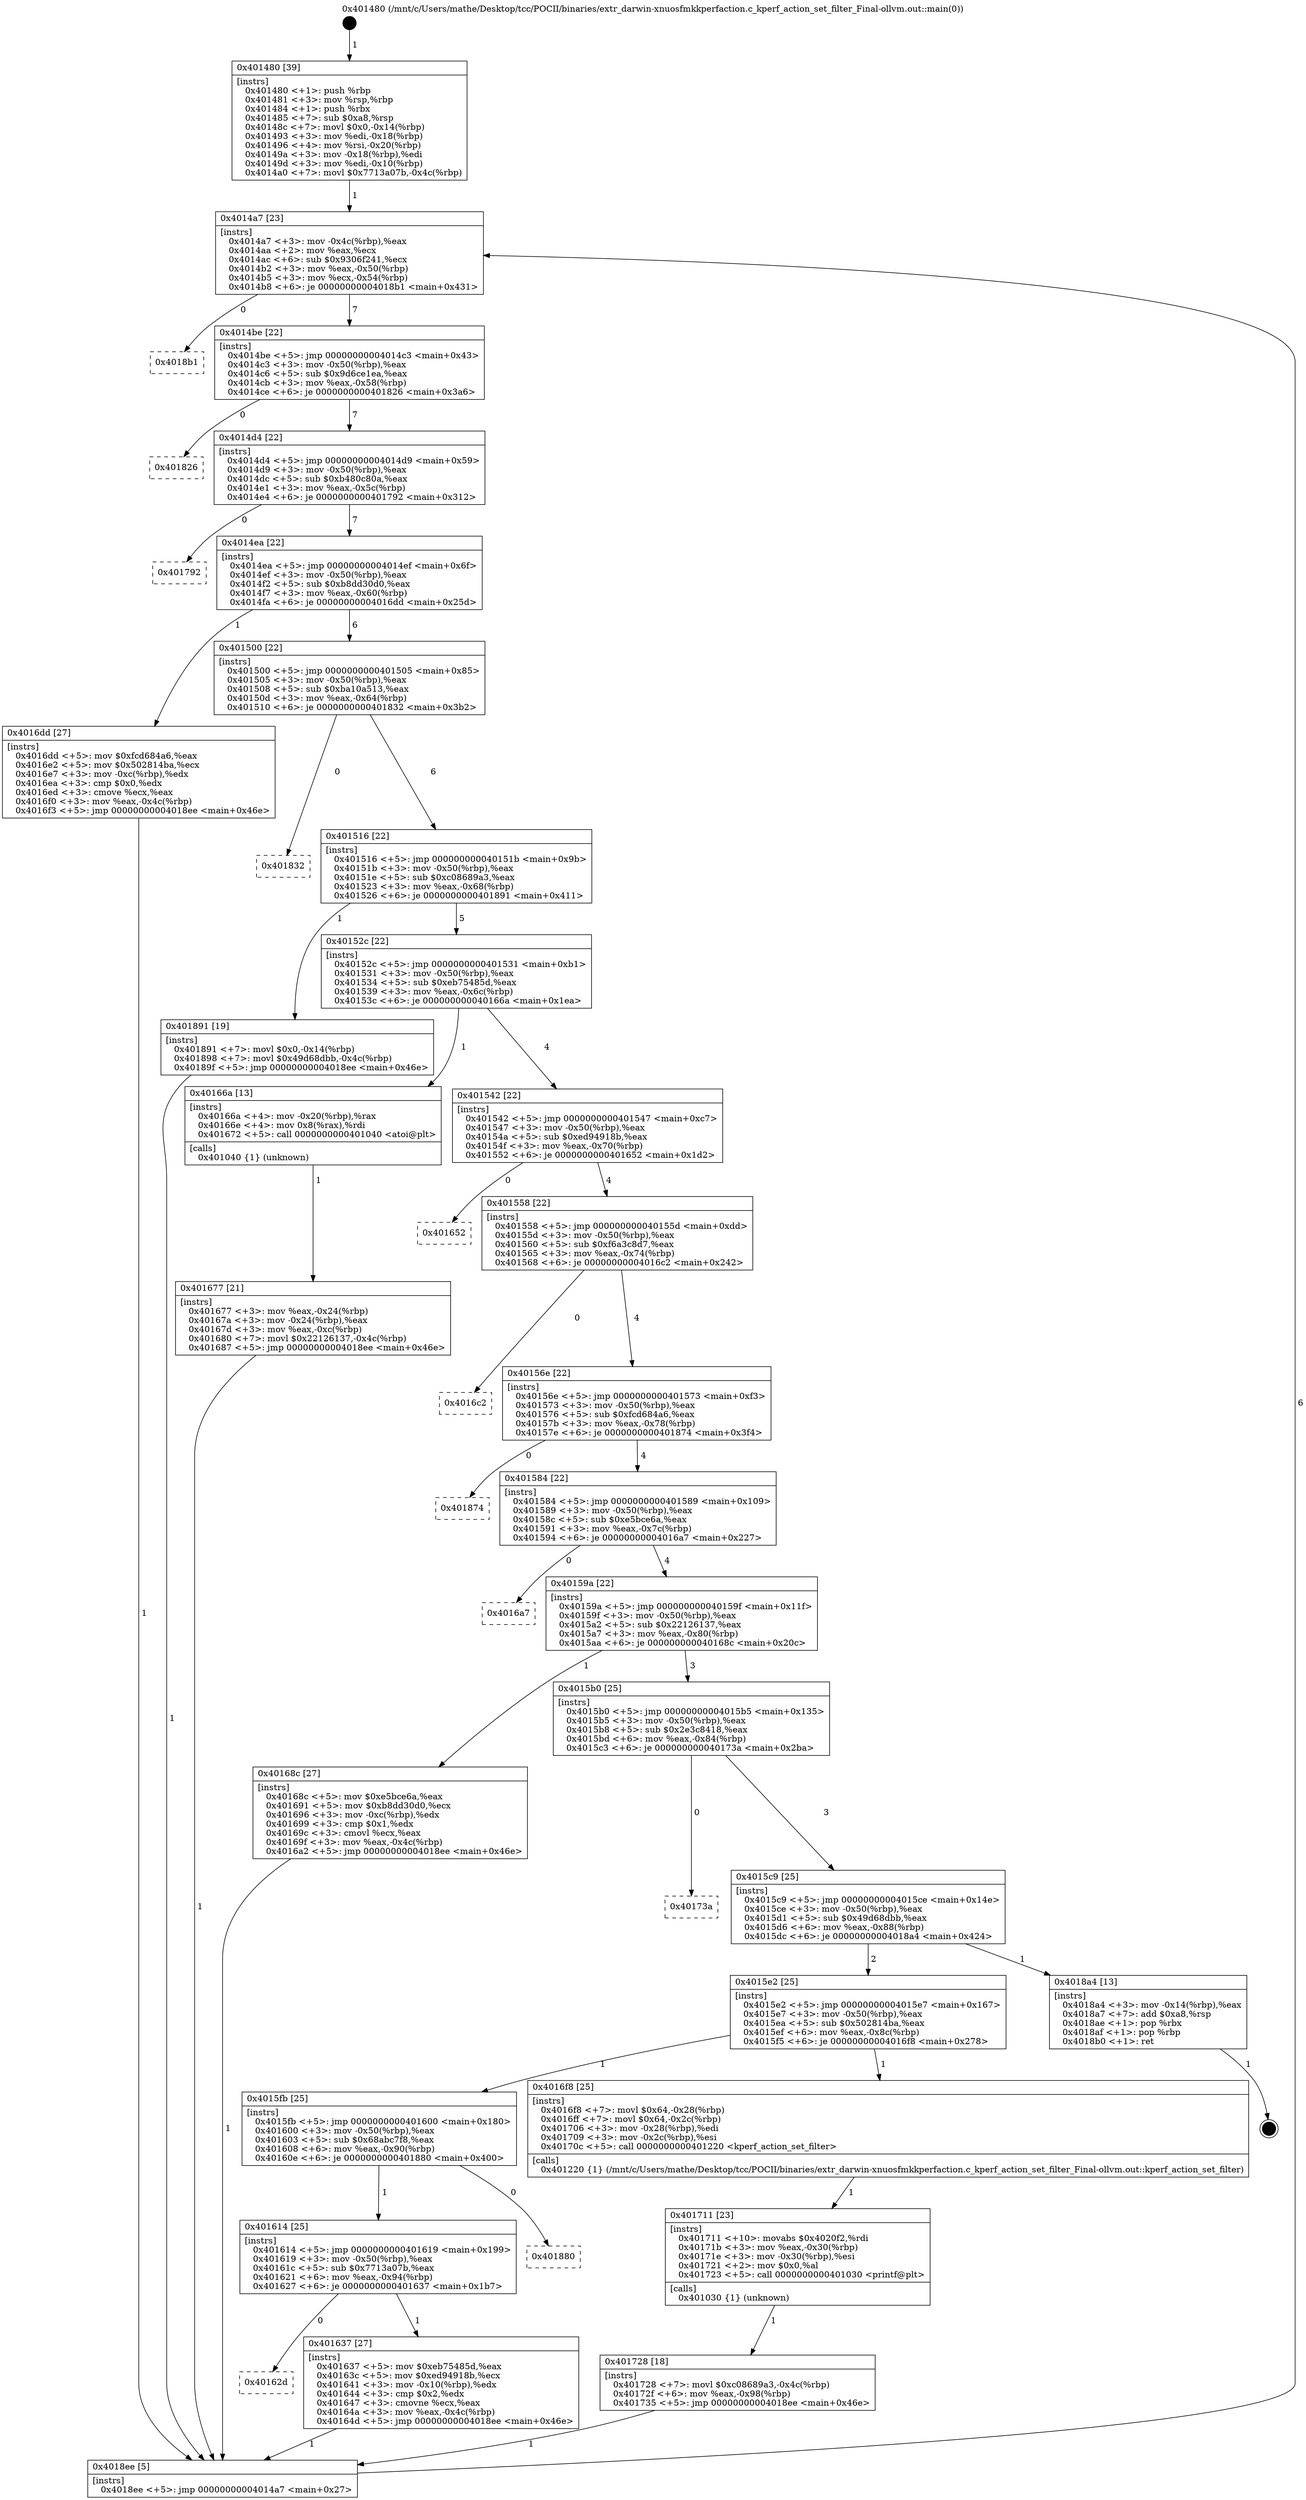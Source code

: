 digraph "0x401480" {
  label = "0x401480 (/mnt/c/Users/mathe/Desktop/tcc/POCII/binaries/extr_darwin-xnuosfmkkperfaction.c_kperf_action_set_filter_Final-ollvm.out::main(0))"
  labelloc = "t"
  node[shape=record]

  Entry [label="",width=0.3,height=0.3,shape=circle,fillcolor=black,style=filled]
  "0x4014a7" [label="{
     0x4014a7 [23]\l
     | [instrs]\l
     &nbsp;&nbsp;0x4014a7 \<+3\>: mov -0x4c(%rbp),%eax\l
     &nbsp;&nbsp;0x4014aa \<+2\>: mov %eax,%ecx\l
     &nbsp;&nbsp;0x4014ac \<+6\>: sub $0x9306f241,%ecx\l
     &nbsp;&nbsp;0x4014b2 \<+3\>: mov %eax,-0x50(%rbp)\l
     &nbsp;&nbsp;0x4014b5 \<+3\>: mov %ecx,-0x54(%rbp)\l
     &nbsp;&nbsp;0x4014b8 \<+6\>: je 00000000004018b1 \<main+0x431\>\l
  }"]
  "0x4018b1" [label="{
     0x4018b1\l
  }", style=dashed]
  "0x4014be" [label="{
     0x4014be [22]\l
     | [instrs]\l
     &nbsp;&nbsp;0x4014be \<+5\>: jmp 00000000004014c3 \<main+0x43\>\l
     &nbsp;&nbsp;0x4014c3 \<+3\>: mov -0x50(%rbp),%eax\l
     &nbsp;&nbsp;0x4014c6 \<+5\>: sub $0x9d6ce1ea,%eax\l
     &nbsp;&nbsp;0x4014cb \<+3\>: mov %eax,-0x58(%rbp)\l
     &nbsp;&nbsp;0x4014ce \<+6\>: je 0000000000401826 \<main+0x3a6\>\l
  }"]
  Exit [label="",width=0.3,height=0.3,shape=circle,fillcolor=black,style=filled,peripheries=2]
  "0x401826" [label="{
     0x401826\l
  }", style=dashed]
  "0x4014d4" [label="{
     0x4014d4 [22]\l
     | [instrs]\l
     &nbsp;&nbsp;0x4014d4 \<+5\>: jmp 00000000004014d9 \<main+0x59\>\l
     &nbsp;&nbsp;0x4014d9 \<+3\>: mov -0x50(%rbp),%eax\l
     &nbsp;&nbsp;0x4014dc \<+5\>: sub $0xb480c80a,%eax\l
     &nbsp;&nbsp;0x4014e1 \<+3\>: mov %eax,-0x5c(%rbp)\l
     &nbsp;&nbsp;0x4014e4 \<+6\>: je 0000000000401792 \<main+0x312\>\l
  }"]
  "0x401728" [label="{
     0x401728 [18]\l
     | [instrs]\l
     &nbsp;&nbsp;0x401728 \<+7\>: movl $0xc08689a3,-0x4c(%rbp)\l
     &nbsp;&nbsp;0x40172f \<+6\>: mov %eax,-0x98(%rbp)\l
     &nbsp;&nbsp;0x401735 \<+5\>: jmp 00000000004018ee \<main+0x46e\>\l
  }"]
  "0x401792" [label="{
     0x401792\l
  }", style=dashed]
  "0x4014ea" [label="{
     0x4014ea [22]\l
     | [instrs]\l
     &nbsp;&nbsp;0x4014ea \<+5\>: jmp 00000000004014ef \<main+0x6f\>\l
     &nbsp;&nbsp;0x4014ef \<+3\>: mov -0x50(%rbp),%eax\l
     &nbsp;&nbsp;0x4014f2 \<+5\>: sub $0xb8dd30d0,%eax\l
     &nbsp;&nbsp;0x4014f7 \<+3\>: mov %eax,-0x60(%rbp)\l
     &nbsp;&nbsp;0x4014fa \<+6\>: je 00000000004016dd \<main+0x25d\>\l
  }"]
  "0x401711" [label="{
     0x401711 [23]\l
     | [instrs]\l
     &nbsp;&nbsp;0x401711 \<+10\>: movabs $0x4020f2,%rdi\l
     &nbsp;&nbsp;0x40171b \<+3\>: mov %eax,-0x30(%rbp)\l
     &nbsp;&nbsp;0x40171e \<+3\>: mov -0x30(%rbp),%esi\l
     &nbsp;&nbsp;0x401721 \<+2\>: mov $0x0,%al\l
     &nbsp;&nbsp;0x401723 \<+5\>: call 0000000000401030 \<printf@plt\>\l
     | [calls]\l
     &nbsp;&nbsp;0x401030 \{1\} (unknown)\l
  }"]
  "0x4016dd" [label="{
     0x4016dd [27]\l
     | [instrs]\l
     &nbsp;&nbsp;0x4016dd \<+5\>: mov $0xfcd684a6,%eax\l
     &nbsp;&nbsp;0x4016e2 \<+5\>: mov $0x502814ba,%ecx\l
     &nbsp;&nbsp;0x4016e7 \<+3\>: mov -0xc(%rbp),%edx\l
     &nbsp;&nbsp;0x4016ea \<+3\>: cmp $0x0,%edx\l
     &nbsp;&nbsp;0x4016ed \<+3\>: cmove %ecx,%eax\l
     &nbsp;&nbsp;0x4016f0 \<+3\>: mov %eax,-0x4c(%rbp)\l
     &nbsp;&nbsp;0x4016f3 \<+5\>: jmp 00000000004018ee \<main+0x46e\>\l
  }"]
  "0x401500" [label="{
     0x401500 [22]\l
     | [instrs]\l
     &nbsp;&nbsp;0x401500 \<+5\>: jmp 0000000000401505 \<main+0x85\>\l
     &nbsp;&nbsp;0x401505 \<+3\>: mov -0x50(%rbp),%eax\l
     &nbsp;&nbsp;0x401508 \<+5\>: sub $0xba10a513,%eax\l
     &nbsp;&nbsp;0x40150d \<+3\>: mov %eax,-0x64(%rbp)\l
     &nbsp;&nbsp;0x401510 \<+6\>: je 0000000000401832 \<main+0x3b2\>\l
  }"]
  "0x401677" [label="{
     0x401677 [21]\l
     | [instrs]\l
     &nbsp;&nbsp;0x401677 \<+3\>: mov %eax,-0x24(%rbp)\l
     &nbsp;&nbsp;0x40167a \<+3\>: mov -0x24(%rbp),%eax\l
     &nbsp;&nbsp;0x40167d \<+3\>: mov %eax,-0xc(%rbp)\l
     &nbsp;&nbsp;0x401680 \<+7\>: movl $0x22126137,-0x4c(%rbp)\l
     &nbsp;&nbsp;0x401687 \<+5\>: jmp 00000000004018ee \<main+0x46e\>\l
  }"]
  "0x401832" [label="{
     0x401832\l
  }", style=dashed]
  "0x401516" [label="{
     0x401516 [22]\l
     | [instrs]\l
     &nbsp;&nbsp;0x401516 \<+5\>: jmp 000000000040151b \<main+0x9b\>\l
     &nbsp;&nbsp;0x40151b \<+3\>: mov -0x50(%rbp),%eax\l
     &nbsp;&nbsp;0x40151e \<+5\>: sub $0xc08689a3,%eax\l
     &nbsp;&nbsp;0x401523 \<+3\>: mov %eax,-0x68(%rbp)\l
     &nbsp;&nbsp;0x401526 \<+6\>: je 0000000000401891 \<main+0x411\>\l
  }"]
  "0x401480" [label="{
     0x401480 [39]\l
     | [instrs]\l
     &nbsp;&nbsp;0x401480 \<+1\>: push %rbp\l
     &nbsp;&nbsp;0x401481 \<+3\>: mov %rsp,%rbp\l
     &nbsp;&nbsp;0x401484 \<+1\>: push %rbx\l
     &nbsp;&nbsp;0x401485 \<+7\>: sub $0xa8,%rsp\l
     &nbsp;&nbsp;0x40148c \<+7\>: movl $0x0,-0x14(%rbp)\l
     &nbsp;&nbsp;0x401493 \<+3\>: mov %edi,-0x18(%rbp)\l
     &nbsp;&nbsp;0x401496 \<+4\>: mov %rsi,-0x20(%rbp)\l
     &nbsp;&nbsp;0x40149a \<+3\>: mov -0x18(%rbp),%edi\l
     &nbsp;&nbsp;0x40149d \<+3\>: mov %edi,-0x10(%rbp)\l
     &nbsp;&nbsp;0x4014a0 \<+7\>: movl $0x7713a07b,-0x4c(%rbp)\l
  }"]
  "0x401891" [label="{
     0x401891 [19]\l
     | [instrs]\l
     &nbsp;&nbsp;0x401891 \<+7\>: movl $0x0,-0x14(%rbp)\l
     &nbsp;&nbsp;0x401898 \<+7\>: movl $0x49d68dbb,-0x4c(%rbp)\l
     &nbsp;&nbsp;0x40189f \<+5\>: jmp 00000000004018ee \<main+0x46e\>\l
  }"]
  "0x40152c" [label="{
     0x40152c [22]\l
     | [instrs]\l
     &nbsp;&nbsp;0x40152c \<+5\>: jmp 0000000000401531 \<main+0xb1\>\l
     &nbsp;&nbsp;0x401531 \<+3\>: mov -0x50(%rbp),%eax\l
     &nbsp;&nbsp;0x401534 \<+5\>: sub $0xeb75485d,%eax\l
     &nbsp;&nbsp;0x401539 \<+3\>: mov %eax,-0x6c(%rbp)\l
     &nbsp;&nbsp;0x40153c \<+6\>: je 000000000040166a \<main+0x1ea\>\l
  }"]
  "0x4018ee" [label="{
     0x4018ee [5]\l
     | [instrs]\l
     &nbsp;&nbsp;0x4018ee \<+5\>: jmp 00000000004014a7 \<main+0x27\>\l
  }"]
  "0x40166a" [label="{
     0x40166a [13]\l
     | [instrs]\l
     &nbsp;&nbsp;0x40166a \<+4\>: mov -0x20(%rbp),%rax\l
     &nbsp;&nbsp;0x40166e \<+4\>: mov 0x8(%rax),%rdi\l
     &nbsp;&nbsp;0x401672 \<+5\>: call 0000000000401040 \<atoi@plt\>\l
     | [calls]\l
     &nbsp;&nbsp;0x401040 \{1\} (unknown)\l
  }"]
  "0x401542" [label="{
     0x401542 [22]\l
     | [instrs]\l
     &nbsp;&nbsp;0x401542 \<+5\>: jmp 0000000000401547 \<main+0xc7\>\l
     &nbsp;&nbsp;0x401547 \<+3\>: mov -0x50(%rbp),%eax\l
     &nbsp;&nbsp;0x40154a \<+5\>: sub $0xed94918b,%eax\l
     &nbsp;&nbsp;0x40154f \<+3\>: mov %eax,-0x70(%rbp)\l
     &nbsp;&nbsp;0x401552 \<+6\>: je 0000000000401652 \<main+0x1d2\>\l
  }"]
  "0x40162d" [label="{
     0x40162d\l
  }", style=dashed]
  "0x401652" [label="{
     0x401652\l
  }", style=dashed]
  "0x401558" [label="{
     0x401558 [22]\l
     | [instrs]\l
     &nbsp;&nbsp;0x401558 \<+5\>: jmp 000000000040155d \<main+0xdd\>\l
     &nbsp;&nbsp;0x40155d \<+3\>: mov -0x50(%rbp),%eax\l
     &nbsp;&nbsp;0x401560 \<+5\>: sub $0xf6a3c8d7,%eax\l
     &nbsp;&nbsp;0x401565 \<+3\>: mov %eax,-0x74(%rbp)\l
     &nbsp;&nbsp;0x401568 \<+6\>: je 00000000004016c2 \<main+0x242\>\l
  }"]
  "0x401637" [label="{
     0x401637 [27]\l
     | [instrs]\l
     &nbsp;&nbsp;0x401637 \<+5\>: mov $0xeb75485d,%eax\l
     &nbsp;&nbsp;0x40163c \<+5\>: mov $0xed94918b,%ecx\l
     &nbsp;&nbsp;0x401641 \<+3\>: mov -0x10(%rbp),%edx\l
     &nbsp;&nbsp;0x401644 \<+3\>: cmp $0x2,%edx\l
     &nbsp;&nbsp;0x401647 \<+3\>: cmovne %ecx,%eax\l
     &nbsp;&nbsp;0x40164a \<+3\>: mov %eax,-0x4c(%rbp)\l
     &nbsp;&nbsp;0x40164d \<+5\>: jmp 00000000004018ee \<main+0x46e\>\l
  }"]
  "0x4016c2" [label="{
     0x4016c2\l
  }", style=dashed]
  "0x40156e" [label="{
     0x40156e [22]\l
     | [instrs]\l
     &nbsp;&nbsp;0x40156e \<+5\>: jmp 0000000000401573 \<main+0xf3\>\l
     &nbsp;&nbsp;0x401573 \<+3\>: mov -0x50(%rbp),%eax\l
     &nbsp;&nbsp;0x401576 \<+5\>: sub $0xfcd684a6,%eax\l
     &nbsp;&nbsp;0x40157b \<+3\>: mov %eax,-0x78(%rbp)\l
     &nbsp;&nbsp;0x40157e \<+6\>: je 0000000000401874 \<main+0x3f4\>\l
  }"]
  "0x401614" [label="{
     0x401614 [25]\l
     | [instrs]\l
     &nbsp;&nbsp;0x401614 \<+5\>: jmp 0000000000401619 \<main+0x199\>\l
     &nbsp;&nbsp;0x401619 \<+3\>: mov -0x50(%rbp),%eax\l
     &nbsp;&nbsp;0x40161c \<+5\>: sub $0x7713a07b,%eax\l
     &nbsp;&nbsp;0x401621 \<+6\>: mov %eax,-0x94(%rbp)\l
     &nbsp;&nbsp;0x401627 \<+6\>: je 0000000000401637 \<main+0x1b7\>\l
  }"]
  "0x401874" [label="{
     0x401874\l
  }", style=dashed]
  "0x401584" [label="{
     0x401584 [22]\l
     | [instrs]\l
     &nbsp;&nbsp;0x401584 \<+5\>: jmp 0000000000401589 \<main+0x109\>\l
     &nbsp;&nbsp;0x401589 \<+3\>: mov -0x50(%rbp),%eax\l
     &nbsp;&nbsp;0x40158c \<+5\>: sub $0xe5bce6a,%eax\l
     &nbsp;&nbsp;0x401591 \<+3\>: mov %eax,-0x7c(%rbp)\l
     &nbsp;&nbsp;0x401594 \<+6\>: je 00000000004016a7 \<main+0x227\>\l
  }"]
  "0x401880" [label="{
     0x401880\l
  }", style=dashed]
  "0x4016a7" [label="{
     0x4016a7\l
  }", style=dashed]
  "0x40159a" [label="{
     0x40159a [22]\l
     | [instrs]\l
     &nbsp;&nbsp;0x40159a \<+5\>: jmp 000000000040159f \<main+0x11f\>\l
     &nbsp;&nbsp;0x40159f \<+3\>: mov -0x50(%rbp),%eax\l
     &nbsp;&nbsp;0x4015a2 \<+5\>: sub $0x22126137,%eax\l
     &nbsp;&nbsp;0x4015a7 \<+3\>: mov %eax,-0x80(%rbp)\l
     &nbsp;&nbsp;0x4015aa \<+6\>: je 000000000040168c \<main+0x20c\>\l
  }"]
  "0x4015fb" [label="{
     0x4015fb [25]\l
     | [instrs]\l
     &nbsp;&nbsp;0x4015fb \<+5\>: jmp 0000000000401600 \<main+0x180\>\l
     &nbsp;&nbsp;0x401600 \<+3\>: mov -0x50(%rbp),%eax\l
     &nbsp;&nbsp;0x401603 \<+5\>: sub $0x68abc7f8,%eax\l
     &nbsp;&nbsp;0x401608 \<+6\>: mov %eax,-0x90(%rbp)\l
     &nbsp;&nbsp;0x40160e \<+6\>: je 0000000000401880 \<main+0x400\>\l
  }"]
  "0x40168c" [label="{
     0x40168c [27]\l
     | [instrs]\l
     &nbsp;&nbsp;0x40168c \<+5\>: mov $0xe5bce6a,%eax\l
     &nbsp;&nbsp;0x401691 \<+5\>: mov $0xb8dd30d0,%ecx\l
     &nbsp;&nbsp;0x401696 \<+3\>: mov -0xc(%rbp),%edx\l
     &nbsp;&nbsp;0x401699 \<+3\>: cmp $0x1,%edx\l
     &nbsp;&nbsp;0x40169c \<+3\>: cmovl %ecx,%eax\l
     &nbsp;&nbsp;0x40169f \<+3\>: mov %eax,-0x4c(%rbp)\l
     &nbsp;&nbsp;0x4016a2 \<+5\>: jmp 00000000004018ee \<main+0x46e\>\l
  }"]
  "0x4015b0" [label="{
     0x4015b0 [25]\l
     | [instrs]\l
     &nbsp;&nbsp;0x4015b0 \<+5\>: jmp 00000000004015b5 \<main+0x135\>\l
     &nbsp;&nbsp;0x4015b5 \<+3\>: mov -0x50(%rbp),%eax\l
     &nbsp;&nbsp;0x4015b8 \<+5\>: sub $0x2e3c8418,%eax\l
     &nbsp;&nbsp;0x4015bd \<+6\>: mov %eax,-0x84(%rbp)\l
     &nbsp;&nbsp;0x4015c3 \<+6\>: je 000000000040173a \<main+0x2ba\>\l
  }"]
  "0x4016f8" [label="{
     0x4016f8 [25]\l
     | [instrs]\l
     &nbsp;&nbsp;0x4016f8 \<+7\>: movl $0x64,-0x28(%rbp)\l
     &nbsp;&nbsp;0x4016ff \<+7\>: movl $0x64,-0x2c(%rbp)\l
     &nbsp;&nbsp;0x401706 \<+3\>: mov -0x28(%rbp),%edi\l
     &nbsp;&nbsp;0x401709 \<+3\>: mov -0x2c(%rbp),%esi\l
     &nbsp;&nbsp;0x40170c \<+5\>: call 0000000000401220 \<kperf_action_set_filter\>\l
     | [calls]\l
     &nbsp;&nbsp;0x401220 \{1\} (/mnt/c/Users/mathe/Desktop/tcc/POCII/binaries/extr_darwin-xnuosfmkkperfaction.c_kperf_action_set_filter_Final-ollvm.out::kperf_action_set_filter)\l
  }"]
  "0x40173a" [label="{
     0x40173a\l
  }", style=dashed]
  "0x4015c9" [label="{
     0x4015c9 [25]\l
     | [instrs]\l
     &nbsp;&nbsp;0x4015c9 \<+5\>: jmp 00000000004015ce \<main+0x14e\>\l
     &nbsp;&nbsp;0x4015ce \<+3\>: mov -0x50(%rbp),%eax\l
     &nbsp;&nbsp;0x4015d1 \<+5\>: sub $0x49d68dbb,%eax\l
     &nbsp;&nbsp;0x4015d6 \<+6\>: mov %eax,-0x88(%rbp)\l
     &nbsp;&nbsp;0x4015dc \<+6\>: je 00000000004018a4 \<main+0x424\>\l
  }"]
  "0x4015e2" [label="{
     0x4015e2 [25]\l
     | [instrs]\l
     &nbsp;&nbsp;0x4015e2 \<+5\>: jmp 00000000004015e7 \<main+0x167\>\l
     &nbsp;&nbsp;0x4015e7 \<+3\>: mov -0x50(%rbp),%eax\l
     &nbsp;&nbsp;0x4015ea \<+5\>: sub $0x502814ba,%eax\l
     &nbsp;&nbsp;0x4015ef \<+6\>: mov %eax,-0x8c(%rbp)\l
     &nbsp;&nbsp;0x4015f5 \<+6\>: je 00000000004016f8 \<main+0x278\>\l
  }"]
  "0x4018a4" [label="{
     0x4018a4 [13]\l
     | [instrs]\l
     &nbsp;&nbsp;0x4018a4 \<+3\>: mov -0x14(%rbp),%eax\l
     &nbsp;&nbsp;0x4018a7 \<+7\>: add $0xa8,%rsp\l
     &nbsp;&nbsp;0x4018ae \<+1\>: pop %rbx\l
     &nbsp;&nbsp;0x4018af \<+1\>: pop %rbp\l
     &nbsp;&nbsp;0x4018b0 \<+1\>: ret\l
  }"]
  Entry -> "0x401480" [label=" 1"]
  "0x4014a7" -> "0x4018b1" [label=" 0"]
  "0x4014a7" -> "0x4014be" [label=" 7"]
  "0x4018a4" -> Exit [label=" 1"]
  "0x4014be" -> "0x401826" [label=" 0"]
  "0x4014be" -> "0x4014d4" [label=" 7"]
  "0x401891" -> "0x4018ee" [label=" 1"]
  "0x4014d4" -> "0x401792" [label=" 0"]
  "0x4014d4" -> "0x4014ea" [label=" 7"]
  "0x401728" -> "0x4018ee" [label=" 1"]
  "0x4014ea" -> "0x4016dd" [label=" 1"]
  "0x4014ea" -> "0x401500" [label=" 6"]
  "0x401711" -> "0x401728" [label=" 1"]
  "0x401500" -> "0x401832" [label=" 0"]
  "0x401500" -> "0x401516" [label=" 6"]
  "0x4016f8" -> "0x401711" [label=" 1"]
  "0x401516" -> "0x401891" [label=" 1"]
  "0x401516" -> "0x40152c" [label=" 5"]
  "0x4016dd" -> "0x4018ee" [label=" 1"]
  "0x40152c" -> "0x40166a" [label=" 1"]
  "0x40152c" -> "0x401542" [label=" 4"]
  "0x40168c" -> "0x4018ee" [label=" 1"]
  "0x401542" -> "0x401652" [label=" 0"]
  "0x401542" -> "0x401558" [label=" 4"]
  "0x401677" -> "0x4018ee" [label=" 1"]
  "0x401558" -> "0x4016c2" [label=" 0"]
  "0x401558" -> "0x40156e" [label=" 4"]
  "0x40166a" -> "0x401677" [label=" 1"]
  "0x40156e" -> "0x401874" [label=" 0"]
  "0x40156e" -> "0x401584" [label=" 4"]
  "0x401480" -> "0x4014a7" [label=" 1"]
  "0x401584" -> "0x4016a7" [label=" 0"]
  "0x401584" -> "0x40159a" [label=" 4"]
  "0x401637" -> "0x4018ee" [label=" 1"]
  "0x40159a" -> "0x40168c" [label=" 1"]
  "0x40159a" -> "0x4015b0" [label=" 3"]
  "0x401614" -> "0x401637" [label=" 1"]
  "0x4015b0" -> "0x40173a" [label=" 0"]
  "0x4015b0" -> "0x4015c9" [label=" 3"]
  "0x4018ee" -> "0x4014a7" [label=" 6"]
  "0x4015c9" -> "0x4018a4" [label=" 1"]
  "0x4015c9" -> "0x4015e2" [label=" 2"]
  "0x4015fb" -> "0x401614" [label=" 1"]
  "0x4015e2" -> "0x4016f8" [label=" 1"]
  "0x4015e2" -> "0x4015fb" [label=" 1"]
  "0x401614" -> "0x40162d" [label=" 0"]
  "0x4015fb" -> "0x401880" [label=" 0"]
}
